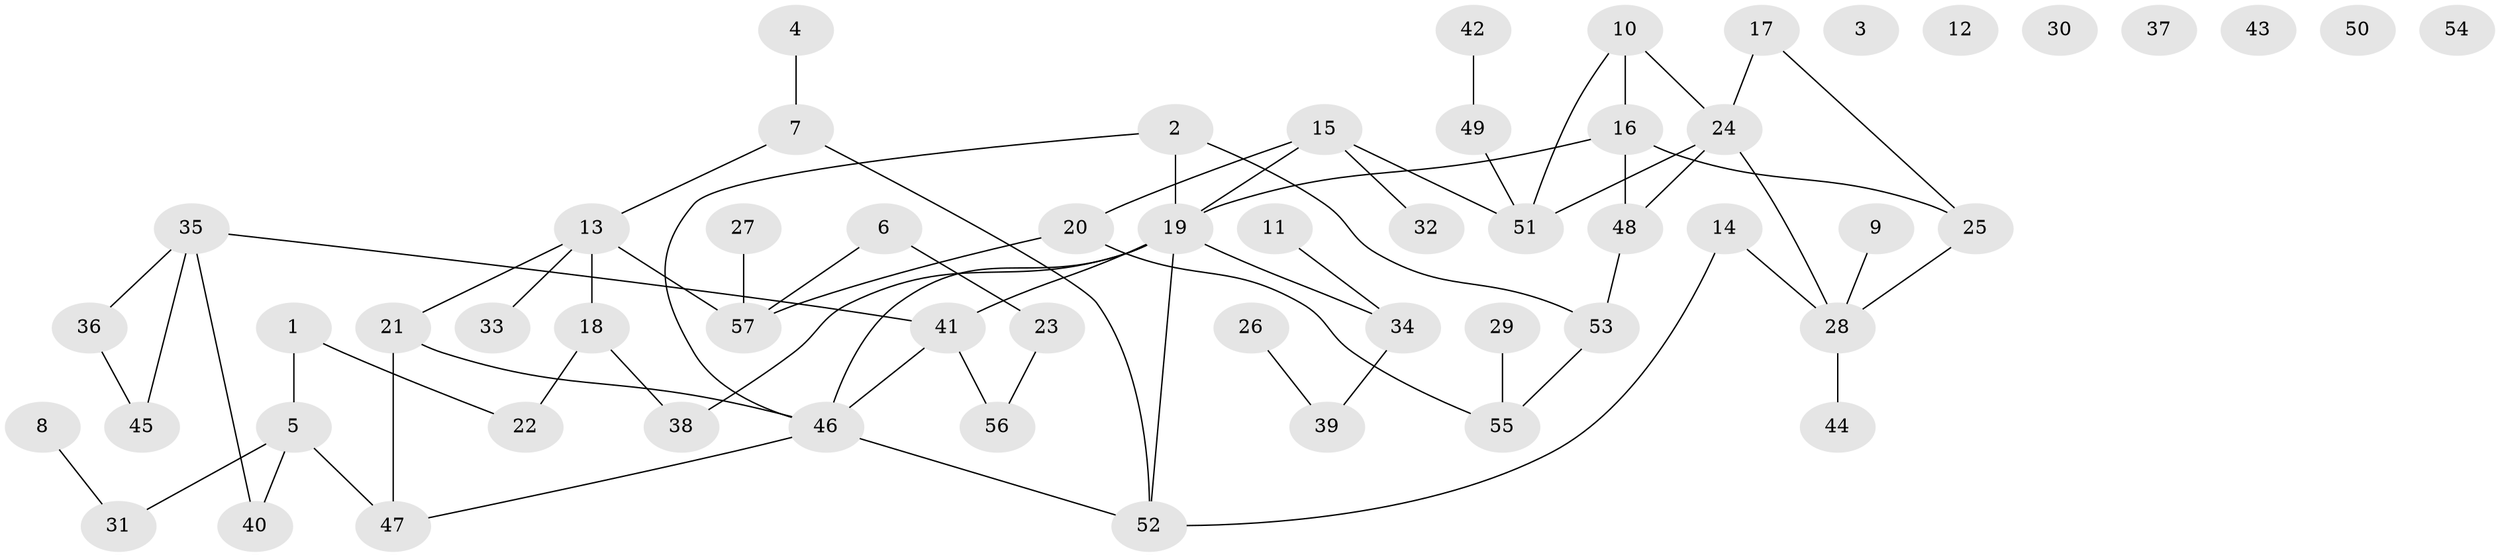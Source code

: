 // Generated by graph-tools (version 1.1) at 2025/49/03/09/25 03:49:11]
// undirected, 57 vertices, 68 edges
graph export_dot {
graph [start="1"]
  node [color=gray90,style=filled];
  1;
  2;
  3;
  4;
  5;
  6;
  7;
  8;
  9;
  10;
  11;
  12;
  13;
  14;
  15;
  16;
  17;
  18;
  19;
  20;
  21;
  22;
  23;
  24;
  25;
  26;
  27;
  28;
  29;
  30;
  31;
  32;
  33;
  34;
  35;
  36;
  37;
  38;
  39;
  40;
  41;
  42;
  43;
  44;
  45;
  46;
  47;
  48;
  49;
  50;
  51;
  52;
  53;
  54;
  55;
  56;
  57;
  1 -- 5;
  1 -- 22;
  2 -- 19;
  2 -- 46;
  2 -- 53;
  4 -- 7;
  5 -- 31;
  5 -- 40;
  5 -- 47;
  6 -- 23;
  6 -- 57;
  7 -- 13;
  7 -- 52;
  8 -- 31;
  9 -- 28;
  10 -- 16;
  10 -- 24;
  10 -- 51;
  11 -- 34;
  13 -- 18;
  13 -- 21;
  13 -- 33;
  13 -- 57;
  14 -- 28;
  14 -- 52;
  15 -- 19;
  15 -- 20;
  15 -- 32;
  15 -- 51;
  16 -- 19;
  16 -- 25;
  16 -- 48;
  17 -- 24;
  17 -- 25;
  18 -- 22;
  18 -- 38;
  19 -- 34;
  19 -- 38;
  19 -- 41;
  19 -- 46;
  19 -- 52;
  20 -- 55;
  20 -- 57;
  21 -- 46;
  21 -- 47;
  23 -- 56;
  24 -- 28;
  24 -- 48;
  24 -- 51;
  25 -- 28;
  26 -- 39;
  27 -- 57;
  28 -- 44;
  29 -- 55;
  34 -- 39;
  35 -- 36;
  35 -- 40;
  35 -- 41;
  35 -- 45;
  36 -- 45;
  41 -- 46;
  41 -- 56;
  42 -- 49;
  46 -- 47;
  46 -- 52;
  48 -- 53;
  49 -- 51;
  53 -- 55;
}
